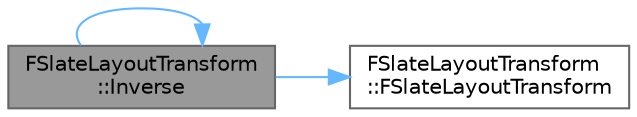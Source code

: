 digraph "FSlateLayoutTransform::Inverse"
{
 // INTERACTIVE_SVG=YES
 // LATEX_PDF_SIZE
  bgcolor="transparent";
  edge [fontname=Helvetica,fontsize=10,labelfontname=Helvetica,labelfontsize=10];
  node [fontname=Helvetica,fontsize=10,shape=box,height=0.2,width=0.4];
  rankdir="LR";
  Node1 [id="Node000001",label="FSlateLayoutTransform\l::Inverse",height=0.2,width=0.4,color="gray40", fillcolor="grey60", style="filled", fontcolor="black",tooltip="Invert the transform/scale."];
  Node1 -> Node2 [id="edge1_Node000001_Node000002",color="steelblue1",style="solid",tooltip=" "];
  Node2 [id="Node000002",label="FSlateLayoutTransform\l::FSlateLayoutTransform",height=0.2,width=0.4,color="grey40", fillcolor="white", style="filled",URL="$d5/d88/classFSlateLayoutTransform.html#a97ec9d38da4beb991676639b75bca57f",tooltip=" "];
  Node1 -> Node1 [id="edge2_Node000001_Node000001",color="steelblue1",style="solid",tooltip=" "];
}
